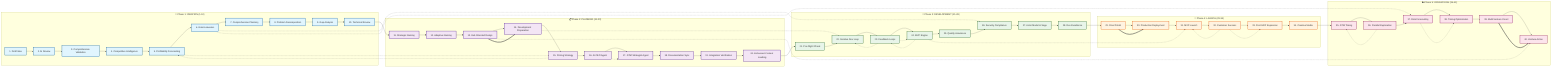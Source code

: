 flowchart LR
%% 40-Stage Venture Workflow - Complete Overview
%% EHG Venture Lifecycle Management System

subgraph P1["🎯 Phase 1: IDEATION (1-10)"]
  S1["1. Draft Idea"]
  S2["2. AI Review"]
  S3["3. Comprehensive Validation"]
  S4["4. Competitive Intelligence"]
  S5["5. Profitability Forecasting"]
  S6["6. Risk Evaluation"]
  S7["7. Comprehensive Planning"]
  S8["8. Problem Decomposition"]
  S9["9. Gap Analysis"]
  S10["10. Technical Review"]
end

subgraph P2["📋 Phase 2: PLANNING (11-20)"]
  S11["11. Strategic Naming"]
  S12["12. Adaptive Naming"]
  S13["13. Exit-Oriented Design"]
  S14["14. Development Preparation"]
  S15["15. Pricing Strategy"]
  S16["16. AI CEO Agent"]
  S17["17. GTM Strategist Agent"]
  S18["18. Documentation Sync"]
  S19["19. Integration Verification"]
  S20["20. Enhanced Context Loading"]
end

subgraph P3["🔧 Phase 3: DEVELOPMENT (21-28)"]
  S21["21. Pre-Flight Check"]
  S22["22. Iterative Dev Loop"]
  S23["23. Feedback Loops"]
  S24["24. MVP Engine"]
  S25["25. Quality Assurance"]
  S26["26. Security Compliance"]
  S27["27. Actor Model & Saga"]
  S28["28. Dev Excellence"]
end

subgraph P4["🚀 Phase 4: LAUNCH (29-34)"]
  S29["29. Final Polish"]
  S30["30. Production Deployment"]
  S31["31. MVP Launch"]
  S32["32. Customer Success"]
  S33["33. Post-MVP Expansion"]
  S34["34. Creative Media"]
end

subgraph P5["📈 Phase 5: OPERATIONS (35-40)"]
  S35["35. GTM Timing"]
  S36["36. Parallel Exploration"]
  S37["37. Risk Forecasting"]
  S38["38. Timing Optimization"]
  S39["39. Multi-Venture Coord"]
  S40["40. Venture Active"]
end

%% Sequential flow within phases
S1 --> S2 --> S3 --> S4 --> S5 --> S6 --> S7 --> S8 --> S9 --> S10
S10 --> S11 --> S12 --> S13 --> S14 --> S15 --> S16 --> S17 --> S18 --> S19 --> S20
S20 --> S21 --> S22 --> S23 --> S24 --> S25 --> S26 --> S27 --> S28
S28 --> S29 --> S30 --> S31 --> S32 --> S33 --> S34
S34 --> S35 --> S36 --> S37 --> S38 --> S39 --> S40

%% Cross-phase dependencies (dashed lines)
S5 -.-> S15
S6 -.-> S26
S6 -.-> S37
S13 -.-> S40
S14 -.-> S22
S15 -.-> S5
S16 -.-> S17
S23 -.-> S24
S24 -.-> S31
S32 -.-> S33
S37 -.-> S38

%% Chairman approval gates
S13 ==> S14
S29 ==> S30
S39 ==> S40

%% Feedback loops
S23 -.-> S22
S24 -.-> S23
S32 -.-> S31
S36 -.-> S35

classDef ideation fill:#e1f5fe,stroke:#01579b,stroke-width:2px
classDef planning fill:#f3e5f5,stroke:#4a148c,stroke-width:2px
classDef development fill:#e8f5e9,stroke:#1b5e20,stroke-width:2px
classDef launch fill:#fff3e0,stroke:#e65100,stroke-width:2px
classDef operations fill:#fce4ec,stroke:#880e4f,stroke-width:2px

class S1,S2,S3,S4,S5,S6,S7,S8,S9,S10 ideation
class S11,S12,S13,S14,S15,S16,S17,S18,S19,S20 planning
class S21,S22,S23,S24,S25,S26,S27,S28 development
class S29,S30,S31,S32,S33,S34 launch
class S35,S36,S37,S38,S39,S40 operations